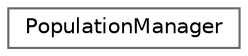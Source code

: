 digraph "Graphical Class Hierarchy"
{
 // LATEX_PDF_SIZE
  bgcolor="transparent";
  edge [fontname=Helvetica,fontsize=10,labelfontname=Helvetica,labelfontsize=10];
  node [fontname=Helvetica,fontsize=10,shape=box,height=0.2,width=0.4];
  rankdir="LR";
  Node0 [id="Node000000",label="PopulationManager",height=0.2,width=0.4,color="grey40", fillcolor="white", style="filled",URL="$classPopulationManager.html",tooltip="Manages the population of citizens."];
}
